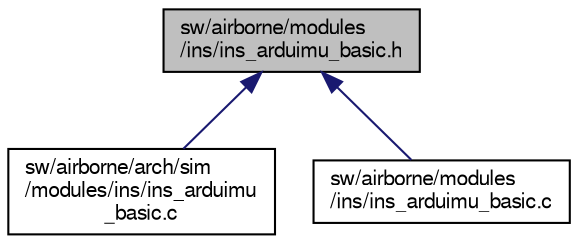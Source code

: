 digraph "sw/airborne/modules/ins/ins_arduimu_basic.h"
{
  edge [fontname="FreeSans",fontsize="10",labelfontname="FreeSans",labelfontsize="10"];
  node [fontname="FreeSans",fontsize="10",shape=record];
  Node1 [label="sw/airborne/modules\l/ins/ins_arduimu_basic.h",height=0.2,width=0.4,color="black", fillcolor="grey75", style="filled", fontcolor="black"];
  Node1 -> Node2 [dir="back",color="midnightblue",fontsize="10",style="solid",fontname="FreeSans"];
  Node2 [label="sw/airborne/arch/sim\l/modules/ins/ins_arduimu\l_basic.c",height=0.2,width=0.4,color="black", fillcolor="white", style="filled",URL="$arch_2sim_2modules_2ins_2ins__arduimu__basic_8c.html"];
  Node1 -> Node3 [dir="back",color="midnightblue",fontsize="10",style="solid",fontname="FreeSans"];
  Node3 [label="sw/airborne/modules\l/ins/ins_arduimu_basic.c",height=0.2,width=0.4,color="black", fillcolor="white", style="filled",URL="$modules_2ins_2ins__arduimu__basic_8c.html"];
}
